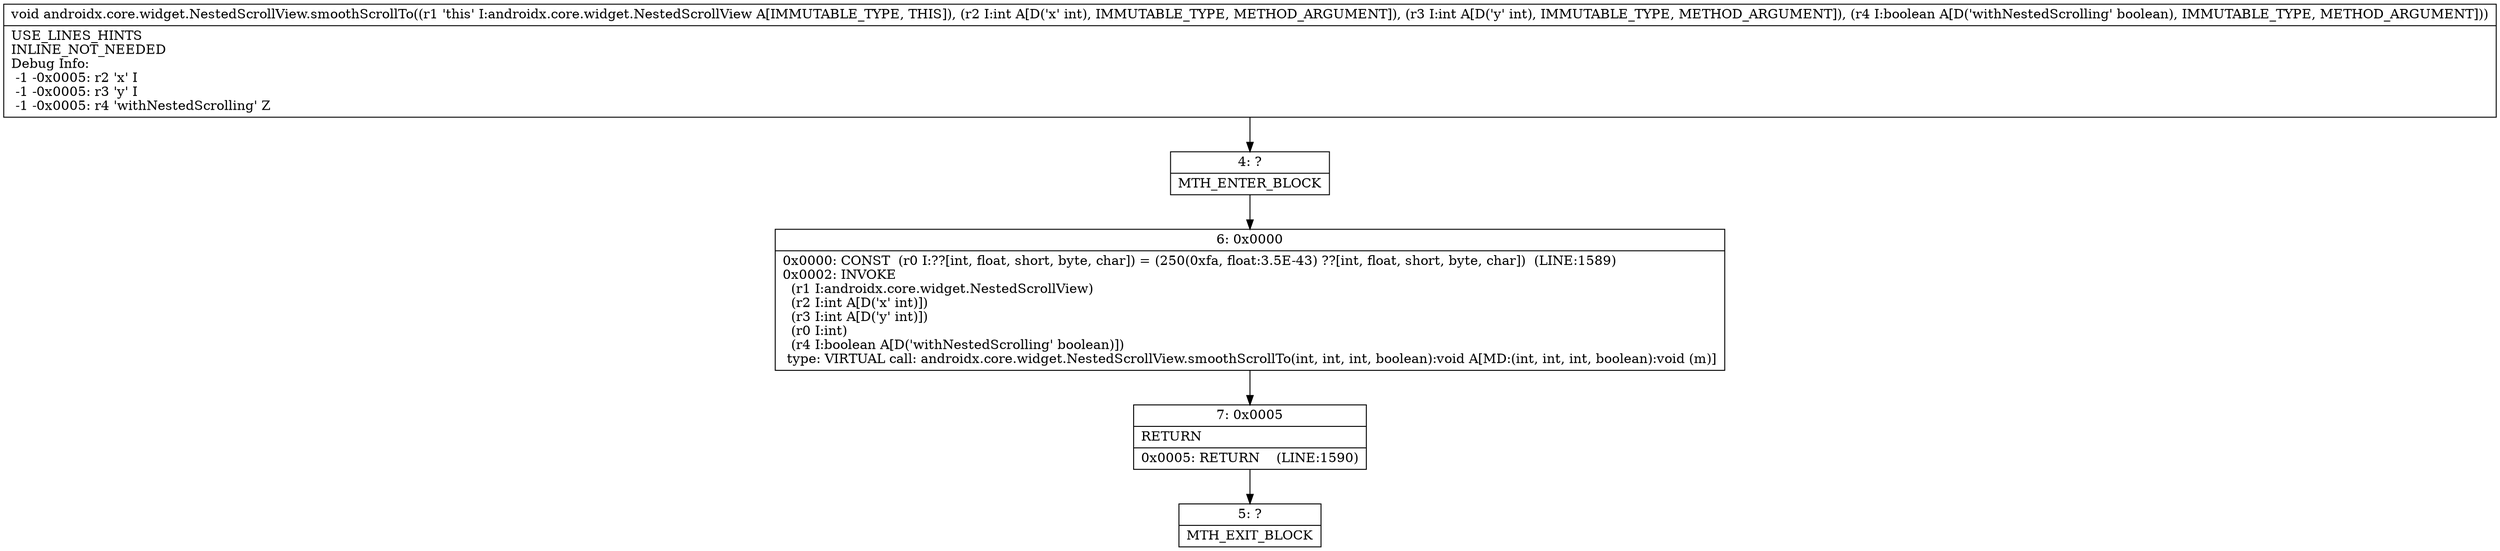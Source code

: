 digraph "CFG forandroidx.core.widget.NestedScrollView.smoothScrollTo(IIZ)V" {
Node_4 [shape=record,label="{4\:\ ?|MTH_ENTER_BLOCK\l}"];
Node_6 [shape=record,label="{6\:\ 0x0000|0x0000: CONST  (r0 I:??[int, float, short, byte, char]) = (250(0xfa, float:3.5E\-43) ??[int, float, short, byte, char])  (LINE:1589)\l0x0002: INVOKE  \l  (r1 I:androidx.core.widget.NestedScrollView)\l  (r2 I:int A[D('x' int)])\l  (r3 I:int A[D('y' int)])\l  (r0 I:int)\l  (r4 I:boolean A[D('withNestedScrolling' boolean)])\l type: VIRTUAL call: androidx.core.widget.NestedScrollView.smoothScrollTo(int, int, int, boolean):void A[MD:(int, int, int, boolean):void (m)]\l}"];
Node_7 [shape=record,label="{7\:\ 0x0005|RETURN\l|0x0005: RETURN    (LINE:1590)\l}"];
Node_5 [shape=record,label="{5\:\ ?|MTH_EXIT_BLOCK\l}"];
MethodNode[shape=record,label="{void androidx.core.widget.NestedScrollView.smoothScrollTo((r1 'this' I:androidx.core.widget.NestedScrollView A[IMMUTABLE_TYPE, THIS]), (r2 I:int A[D('x' int), IMMUTABLE_TYPE, METHOD_ARGUMENT]), (r3 I:int A[D('y' int), IMMUTABLE_TYPE, METHOD_ARGUMENT]), (r4 I:boolean A[D('withNestedScrolling' boolean), IMMUTABLE_TYPE, METHOD_ARGUMENT]))  | USE_LINES_HINTS\lINLINE_NOT_NEEDED\lDebug Info:\l  \-1 \-0x0005: r2 'x' I\l  \-1 \-0x0005: r3 'y' I\l  \-1 \-0x0005: r4 'withNestedScrolling' Z\l}"];
MethodNode -> Node_4;Node_4 -> Node_6;
Node_6 -> Node_7;
Node_7 -> Node_5;
}

